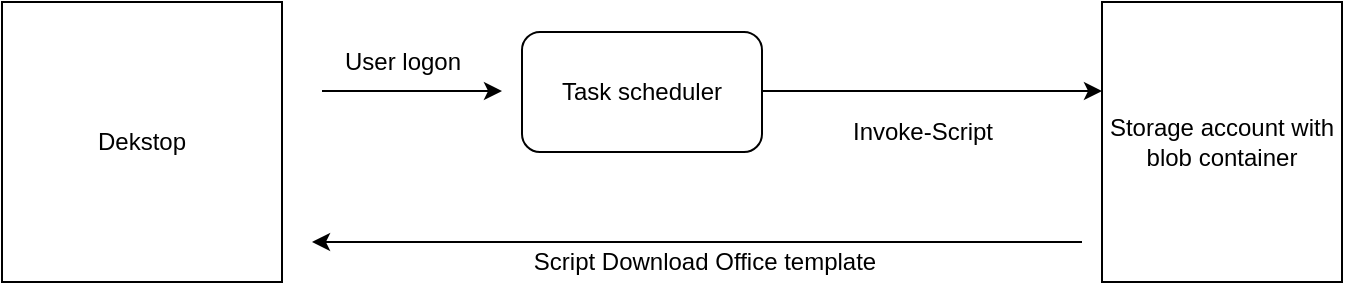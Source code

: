<mxfile version="12.4.2" type="device" pages="1"><diagram id="k3COZhZvblguMFePN9Di" name="Page-1"><mxGraphModel dx="2048" dy="1168" grid="1" gridSize="10" guides="1" tooltips="1" connect="1" arrows="1" fold="1" page="1" pageScale="1" pageWidth="1100" pageHeight="850" math="0" shadow="0"><root><mxCell id="0"/><mxCell id="1" parent="0"/><mxCell id="OwUDuXPD6WDXo_1KADE8-3" value="" style="endArrow=classic;html=1;" edge="1" parent="1"><mxGeometry width="50" height="50" relative="1" as="geometry"><mxPoint x="595" y="244.5" as="sourcePoint"/><mxPoint x="765" y="244.5" as="targetPoint"/></mxGeometry></mxCell><mxCell id="OwUDuXPD6WDXo_1KADE8-4" value="Invoke-Script" style="text;html=1;align=center;verticalAlign=middle;resizable=0;points=[];;labelBackgroundColor=#ffffff;" vertex="1" connectable="0" parent="OwUDuXPD6WDXo_1KADE8-3"><mxGeometry x="0.226" y="-4" relative="1" as="geometry"><mxPoint x="-24" y="16" as="offset"/></mxGeometry></mxCell><mxCell id="OwUDuXPD6WDXo_1KADE8-5" value="Storage account with blob container" style="rounded=0;whiteSpace=wrap;html=1;" vertex="1" parent="1"><mxGeometry x="765" y="200" width="120" height="140" as="geometry"/></mxCell><mxCell id="OwUDuXPD6WDXo_1KADE8-6" value="" style="endArrow=classic;html=1;" edge="1" parent="1"><mxGeometry width="50" height="50" relative="1" as="geometry"><mxPoint x="755" y="320" as="sourcePoint"/><mxPoint x="370" y="320" as="targetPoint"/></mxGeometry></mxCell><mxCell id="OwUDuXPD6WDXo_1KADE8-7" value="Script Download Office template" style="text;html=1;align=center;verticalAlign=middle;resizable=0;points=[];;labelBackgroundColor=#ffffff;" vertex="1" connectable="0" parent="OwUDuXPD6WDXo_1KADE8-6"><mxGeometry x="0.226" y="-4" relative="1" as="geometry"><mxPoint x="47" y="14" as="offset"/></mxGeometry></mxCell><mxCell id="OwUDuXPD6WDXo_1KADE8-9" value="Dekstop" style="rounded=0;whiteSpace=wrap;html=1;" vertex="1" parent="1"><mxGeometry x="215" y="200" width="140" height="140" as="geometry"/></mxCell><mxCell id="OwUDuXPD6WDXo_1KADE8-11" value="Task scheduler" style="rounded=1;whiteSpace=wrap;html=1;" vertex="1" parent="1"><mxGeometry x="475" y="215" width="120" height="60" as="geometry"/></mxCell><mxCell id="OwUDuXPD6WDXo_1KADE8-12" value="" style="endArrow=classic;html=1;" edge="1" parent="1"><mxGeometry width="50" height="50" relative="1" as="geometry"><mxPoint x="375" y="244.5" as="sourcePoint"/><mxPoint x="465" y="244.5" as="targetPoint"/></mxGeometry></mxCell><mxCell id="OwUDuXPD6WDXo_1KADE8-13" value="User logon" style="text;html=1;align=center;verticalAlign=middle;resizable=0;points=[];;labelBackgroundColor=#ffffff;" vertex="1" connectable="0" parent="OwUDuXPD6WDXo_1KADE8-12"><mxGeometry x="0.333" y="-2" relative="1" as="geometry"><mxPoint x="-20" y="-16.5" as="offset"/></mxGeometry></mxCell></root></mxGraphModel></diagram></mxfile>